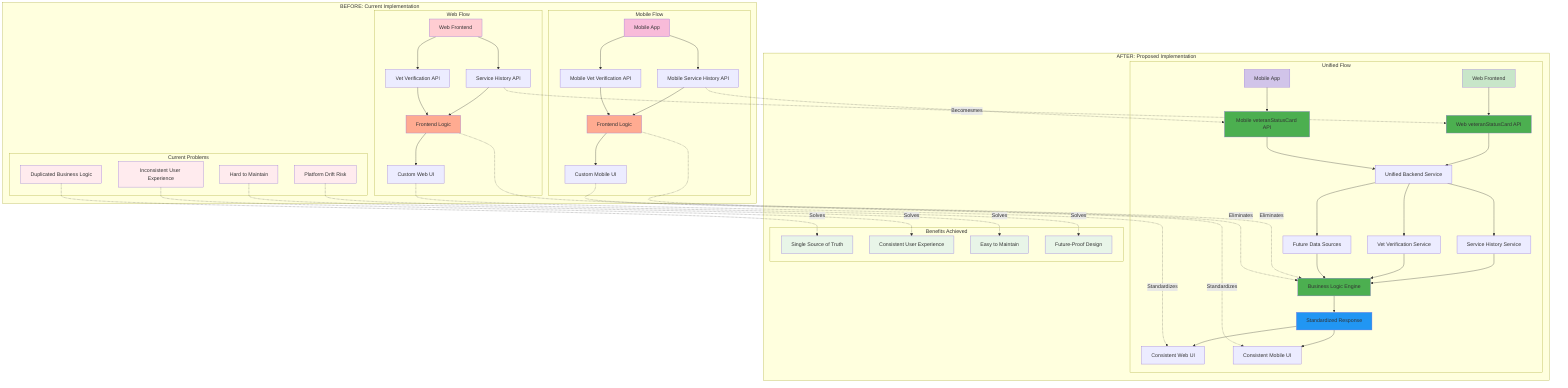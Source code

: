 graph TD
    subgraph "BEFORE: Current Implementation"
        subgraph "Web Flow"
            W1[Web Frontend] --> W2[Service History API]
            W1 --> W3[Vet Verification API]
            W2 --> W4[Frontend Logic]
            W3 --> W4
            W4 --> W5[Custom Web UI]
        end
        
        subgraph "Mobile Flow"
            M1[Mobile App] --> M2[Mobile Service History API]
            M1 --> M3[Mobile Vet Verification API]
            M2 --> M4[Frontend Logic]
            M3 --> M4
            M4 --> M5[Custom Mobile UI]
        end
        
        subgraph "Current Problems"
            P1[Duplicated Business Logic]
            P2[Inconsistent User Experience]
            P3[Hard to Maintain]
            P4[Platform Drift Risk]
        end
    end
    
    subgraph "AFTER: Proposed Implementation"
        subgraph "Unified Flow"
            A1[Web Frontend] --> A2[Web veteranStatusCard API]
            A3[Mobile App] --> A12[Mobile veteranStatusCard API]
            A2 --> A4[Unified Backend Service]
            A12 --> A4
            A4 --> A5[Service History Service]
            A4 --> A6[Vet Verification Service]
            A4 --> A7[Future Data Sources]
            A5 --> A8[Business Logic Engine]
            A6 --> A8
            A7 --> A8
            A8 --> A9[Standardized Response]
            A9 --> A10[Consistent Web UI]
            A9 --> A11[Consistent Mobile UI]
        end
        
        subgraph "Benefits Achieved"
            B1[Single Source of Truth]
            B2[Consistent User Experience]
            B3[Easy to Maintain]
            B4[Future-Proof Design]
        end
    end
    
    %% Transformation arrows
    W4 -.->|Eliminates| A8
    M4 -.->|Eliminates| A8
    W5 -.->|Standardizes| A10
    M5 -.->|Standardizes| A11
    W2 -.->|Becomes| A2
    M2 -.->|Becomes| A12
    
    %% Problem to benefit mapping
    P1 -.->|Solves| B1
    P2 -.->|Solves| B2
    P3 -.->|Solves| B3
    P4 -.->|Solves| B4
    
    %% Styling
    style W1 fill:#ffcdd2
    style M1 fill:#f8bbd9
    style W4 fill:#ffab91
    style M4 fill:#ffab91
    style A1 fill:#c8e6c9
    style A3 fill:#d1c4e9
    style A2 fill:#4caf50
    style A12 fill:#4caf50
    style A8 fill:#4caf50
    style A9 fill:#2196f3
    style P1 fill:#ffebee
    style P2 fill:#ffebee
    style P3 fill:#ffebee
    style P4 fill:#ffebee
    style B1 fill:#e8f5e8
    style B2 fill:#e8f5e8
    style B3 fill:#e8f5e8
    style B4 fill:#e8f5e8